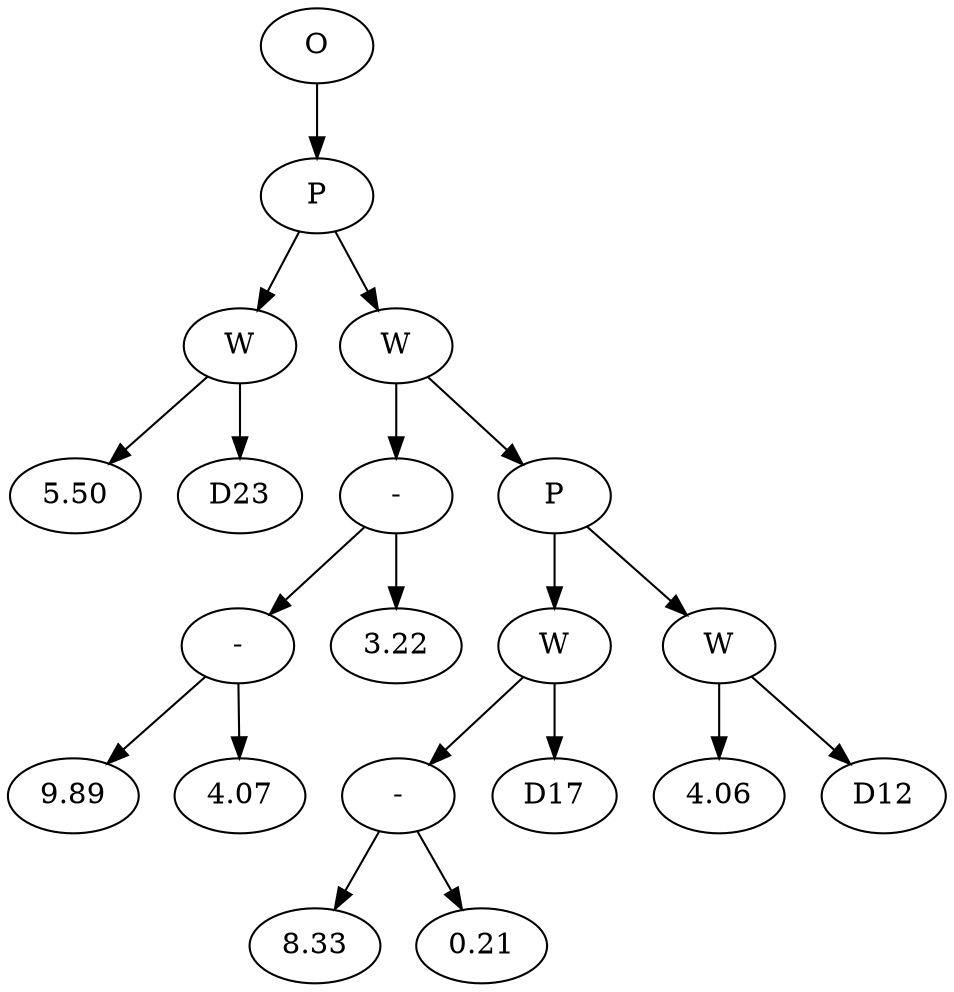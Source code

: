 // Tree
digraph {
	6235992 [label=O]
	6235993 [label=P]
	6235992 -> 6235993
	6235994 [label=W]
	6235993 -> 6235994
	6235995 [label=5.50]
	6235994 -> 6235995
	6235996 [label=D23]
	6235994 -> 6235996
	6235997 [label=W]
	6235993 -> 6235997
	6235998 [label="-"]
	6235997 -> 6235998
	6235999 [label="-"]
	6235998 -> 6235999
	6236000 [label=9.89]
	6235999 -> 6236000
	6236001 [label=4.07]
	6235999 -> 6236001
	6236002 [label=3.22]
	6235998 -> 6236002
	6236003 [label=P]
	6235997 -> 6236003
	6236004 [label=W]
	6236003 -> 6236004
	6236005 [label="-"]
	6236004 -> 6236005
	6236006 [label=8.33]
	6236005 -> 6236006
	6236007 [label=0.21]
	6236005 -> 6236007
	6236008 [label=D17]
	6236004 -> 6236008
	6236009 [label=W]
	6236003 -> 6236009
	6236010 [label=4.06]
	6236009 -> 6236010
	6236011 [label=D12]
	6236009 -> 6236011
}
